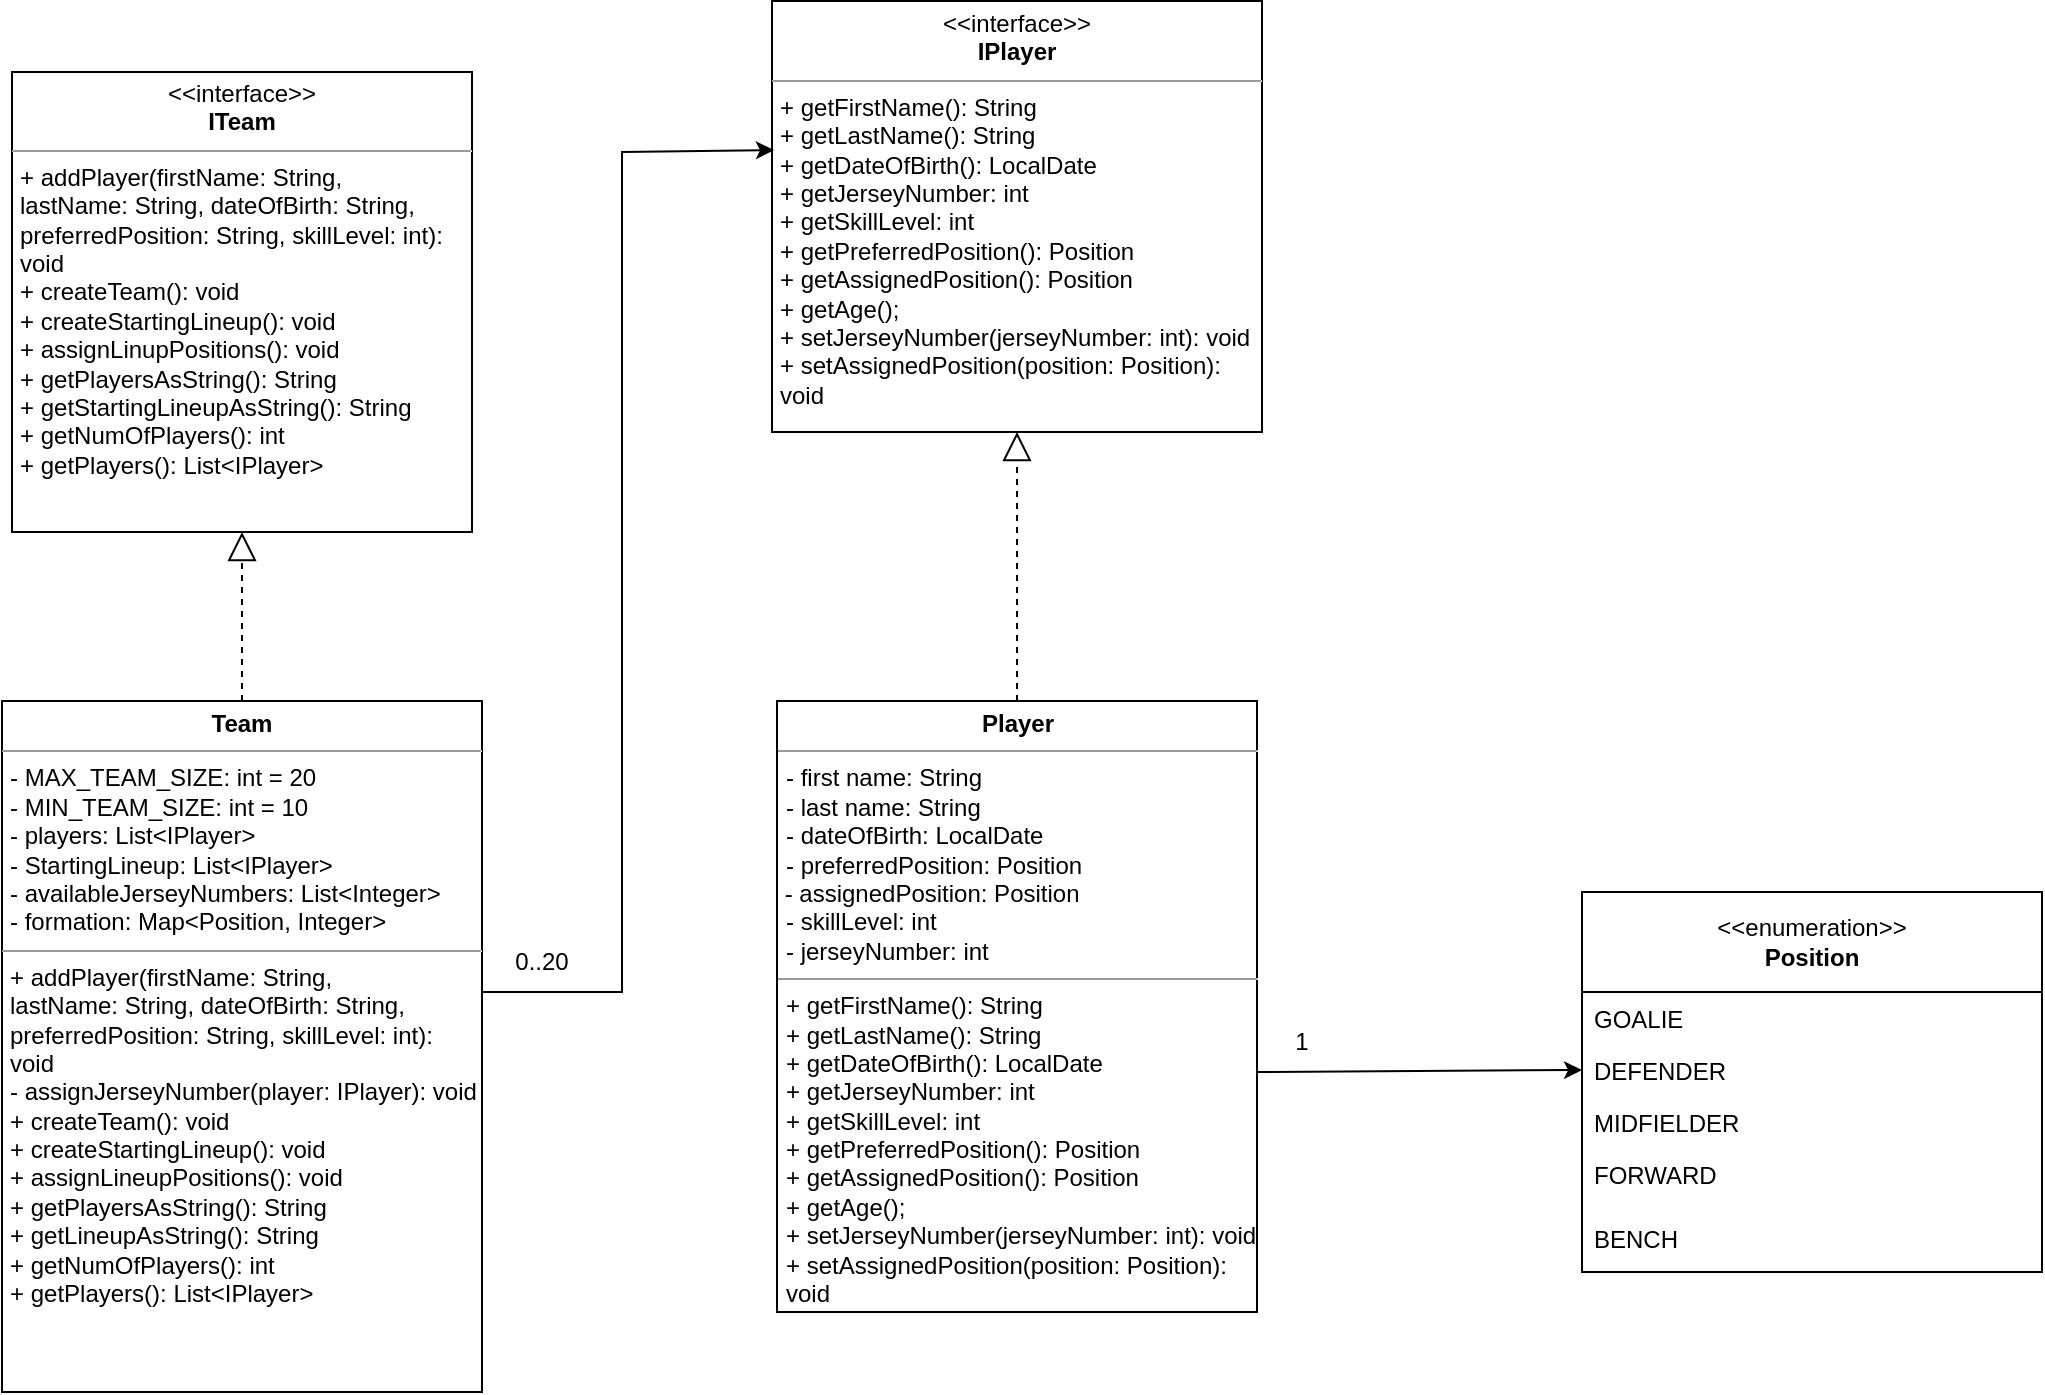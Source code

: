 <mxfile version="21.6.6" type="device">
  <diagram name="Page-1" id="qtVFhQqWcqFBmYlISwJj">
    <mxGraphModel dx="1258" dy="717" grid="1" gridSize="10" guides="1" tooltips="1" connect="1" arrows="1" fold="1" page="1" pageScale="1" pageWidth="1600" pageHeight="1000" math="0" shadow="0">
      <root>
        <mxCell id="0" />
        <mxCell id="1" parent="0" />
        <mxCell id="wO8JFJLDXEY-wOcVRtjl-9" value="&lt;p style=&quot;margin:0px;margin-top:4px;text-align:center;&quot;&gt;&lt;b&gt;Team&lt;/b&gt;&lt;/p&gt;&lt;hr size=&quot;1&quot;&gt;&lt;p style=&quot;margin:0px;margin-left:4px;&quot;&gt;- MAX_TEAM_SIZE: int = 20&amp;nbsp; &amp;nbsp; &amp;nbsp; &amp;nbsp;&amp;nbsp;&lt;/p&gt;&lt;p style=&quot;margin:0px;margin-left:4px;&quot;&gt;&lt;span style=&quot;background-color: initial;&quot;&gt;- MIN_TEAM_SIZE: int = 10&amp;nbsp;&amp;nbsp;&lt;/span&gt;&lt;/p&gt;&lt;p style=&quot;margin:0px;margin-left:4px;&quot;&gt;- players: List&amp;lt;IPlayer&amp;gt;&lt;span style=&quot;background-color: initial;&quot;&gt;&lt;br&gt;&lt;/span&gt;&lt;/p&gt;&lt;p style=&quot;margin:0px;margin-left:4px;&quot;&gt;- StartingLineup: List&amp;lt;IPlayer&amp;gt;&lt;/p&gt;&lt;p style=&quot;margin:0px;margin-left:4px;&quot;&gt;- availableJerseyNumbers: List&amp;lt;Integer&amp;gt;&lt;/p&gt;&lt;p style=&quot;margin:0px;margin-left:4px;&quot;&gt;- formation: Map&amp;lt;Position, Integer&amp;gt;&lt;/p&gt;&lt;hr size=&quot;1&quot;&gt;&lt;p style=&quot;border-color: var(--border-color); margin: 0px 0px 0px 4px;&quot;&gt;+ addPlayer(firstName: String, lastName:&amp;nbsp;&lt;span style=&quot;background-color: initial;&quot;&gt;String, dateOfBirth: String, preferredPosition: String, skillLevel: int): void&lt;/span&gt;&lt;/p&gt;&lt;p style=&quot;border-color: var(--border-color); margin: 0px 0px 0px 4px;&quot;&gt;- assignJerseyNumber(player: IPlayer): void&lt;/p&gt;&lt;p style=&quot;border-color: var(--border-color); margin: 0px 0px 0px 4px;&quot;&gt;+ createTeam(): void&lt;/p&gt;&lt;p style=&quot;border-color: var(--border-color); margin: 0px 0px 0px 4px;&quot;&gt;+ createStartingLineup(): void&lt;/p&gt;&lt;p style=&quot;border-color: var(--border-color); margin: 0px 0px 0px 4px;&quot;&gt;+ assignLineupPositions(): void&lt;/p&gt;&lt;p style=&quot;border-color: var(--border-color); margin: 0px 0px 0px 4px;&quot;&gt;&lt;span style=&quot;background-color: initial;&quot;&gt;+ getPlayersAsString(): String&lt;/span&gt;&lt;br&gt;&lt;/p&gt;&lt;p style=&quot;border-color: var(--border-color); margin: 0px 0px 0px 4px;&quot;&gt;+ getLineupAsString(): String&lt;/p&gt;&lt;p style=&quot;border-color: var(--border-color); margin: 0px 0px 0px 4px;&quot;&gt;+ getNumOfPlayers(): int&lt;/p&gt;&lt;p style=&quot;border-color: var(--border-color); margin: 0px 0px 0px 4px;&quot;&gt;+ getPlayers(): List&amp;lt;IPlayer&amp;gt;&lt;/p&gt;&lt;div&gt;&lt;br&gt;&lt;/div&gt;&lt;p style=&quot;border-color: var(--border-color); margin: 0px 0px 0px 4px;&quot;&gt;&lt;br style=&quot;border-color: var(--border-color);&quot;&gt;&lt;/p&gt;" style="verticalAlign=top;align=left;overflow=fill;fontSize=12;fontFamily=Helvetica;html=1;whiteSpace=wrap;" parent="1" vertex="1">
          <mxGeometry x="270" y="514.5" width="240" height="345.5" as="geometry" />
        </mxCell>
        <mxCell id="ublJpa-fbUbrUqshdWfl-1" value="&amp;lt;&amp;lt;enumeration&amp;gt;&amp;gt;&lt;br&gt;&lt;b&gt;Position&lt;/b&gt;" style="swimlane;fontStyle=0;childLayout=stackLayout;horizontal=1;startSize=50;fillColor=none;horizontalStack=0;resizeParent=1;resizeParentMax=0;resizeLast=0;collapsible=1;marginBottom=0;whiteSpace=wrap;html=1;" parent="1" vertex="1">
          <mxGeometry x="1060" y="610" width="230" height="190" as="geometry" />
        </mxCell>
        <mxCell id="ublJpa-fbUbrUqshdWfl-2" value="GOALIE" style="text;strokeColor=none;fillColor=none;align=left;verticalAlign=top;spacingLeft=4;spacingRight=4;overflow=hidden;rotatable=0;points=[[0,0.5],[1,0.5]];portConstraint=eastwest;whiteSpace=wrap;html=1;" parent="ublJpa-fbUbrUqshdWfl-1" vertex="1">
          <mxGeometry y="50" width="230" height="26" as="geometry" />
        </mxCell>
        <mxCell id="IAnj-3WDZg3Ez-HBwkOR-2" value="DEFENDER" style="text;strokeColor=none;fillColor=none;align=left;verticalAlign=top;spacingLeft=4;spacingRight=4;overflow=hidden;rotatable=0;points=[[0,0.5],[1,0.5]];portConstraint=eastwest;whiteSpace=wrap;html=1;" parent="ublJpa-fbUbrUqshdWfl-1" vertex="1">
          <mxGeometry y="76" width="230" height="26" as="geometry" />
        </mxCell>
        <mxCell id="IAnj-3WDZg3Ez-HBwkOR-3" value="MIDFIELDER" style="text;strokeColor=none;fillColor=none;align=left;verticalAlign=top;spacingLeft=4;spacingRight=4;overflow=hidden;rotatable=0;points=[[0,0.5],[1,0.5]];portConstraint=eastwest;whiteSpace=wrap;html=1;" parent="ublJpa-fbUbrUqshdWfl-1" vertex="1">
          <mxGeometry y="102" width="230" height="26" as="geometry" />
        </mxCell>
        <mxCell id="ublJpa-fbUbrUqshdWfl-3" value="FORWARD" style="text;strokeColor=none;fillColor=none;align=left;verticalAlign=top;spacingLeft=4;spacingRight=4;overflow=hidden;rotatable=0;points=[[0,0.5],[1,0.5]];portConstraint=eastwest;whiteSpace=wrap;html=1;" parent="ublJpa-fbUbrUqshdWfl-1" vertex="1">
          <mxGeometry y="128" width="230" height="32" as="geometry" />
        </mxCell>
        <mxCell id="S9d5jOaCnGvQ-aZLbQVF-3" value="BENCH" style="text;strokeColor=none;fillColor=none;align=left;verticalAlign=top;spacingLeft=4;spacingRight=4;overflow=hidden;rotatable=0;points=[[0,0.5],[1,0.5]];portConstraint=eastwest;whiteSpace=wrap;html=1;" parent="ublJpa-fbUbrUqshdWfl-1" vertex="1">
          <mxGeometry y="160" width="230" height="30" as="geometry" />
        </mxCell>
        <mxCell id="IAnj-3WDZg3Ez-HBwkOR-4" value="&lt;p style=&quot;margin:0px;margin-top:4px;text-align:center;&quot;&gt;&lt;b&gt;Player&lt;/b&gt;&lt;/p&gt;&lt;hr size=&quot;1&quot;&gt;&lt;p style=&quot;margin:0px;margin-left:4px;&quot;&gt;- first name: String&lt;/p&gt;&lt;p style=&quot;margin:0px;margin-left:4px;&quot;&gt;- last name: String&lt;/p&gt;&lt;p style=&quot;margin:0px;margin-left:4px;&quot;&gt;- dateOfBirth: LocalDate&lt;/p&gt;&lt;p style=&quot;margin:0px;margin-left:4px;&quot;&gt;- preferredPosition: Position&lt;/p&gt;&amp;nbsp;- assignedPosition: Position&lt;p style=&quot;margin:0px;margin-left:4px;&quot;&gt;- skillLevel: int&lt;br&gt;&lt;/p&gt;&lt;p style=&quot;margin:0px;margin-left:4px;&quot;&gt;- jerseyNumber: int&lt;/p&gt;&lt;hr size=&quot;1&quot;&gt;&lt;p style=&quot;border-color: var(--border-color); margin: 0px 0px 0px 4px;&quot;&gt;+ getFirstName(): String&lt;/p&gt;&lt;p style=&quot;border-color: var(--border-color); margin: 0px 0px 0px 4px;&quot;&gt;+ getLastName(): String&lt;/p&gt;&lt;p style=&quot;border-color: var(--border-color); margin: 0px 0px 0px 4px;&quot;&gt;+ getDateOfBirth(): LocalDate&lt;/p&gt;&lt;p style=&quot;border-color: var(--border-color); margin: 0px 0px 0px 4px;&quot;&gt;+ getJerseyNumber: int&lt;/p&gt;&lt;p style=&quot;border-color: var(--border-color); margin: 0px 0px 0px 4px;&quot;&gt;+ getSkillLevel: int&lt;/p&gt;&lt;p style=&quot;border-color: var(--border-color); margin: 0px 0px 0px 4px;&quot;&gt;+ getPreferredPosition(): Position&lt;/p&gt;&lt;p style=&quot;border-color: var(--border-color); margin: 0px 0px 0px 4px;&quot;&gt;+ getAssignedPosition(): Position&lt;/p&gt;&lt;p style=&quot;border-color: var(--border-color); margin: 0px 0px 0px 4px;&quot;&gt;+ getAge();&lt;/p&gt;&lt;p style=&quot;border-color: var(--border-color); margin: 0px 0px 0px 4px;&quot;&gt;+ setJerseyNumber(jerseyNumber: int): void&lt;/p&gt;&lt;p style=&quot;border-color: var(--border-color); margin: 0px 0px 0px 4px;&quot;&gt;+ setAssignedPosition(position: Position): void&lt;br style=&quot;border-color: var(--border-color);&quot;&gt;&lt;/p&gt;&lt;p style=&quot;border-color: var(--border-color); margin: 0px 0px 0px 4px;&quot;&gt;&lt;br style=&quot;border-color: var(--border-color);&quot;&gt;&lt;/p&gt;&lt;p style=&quot;margin:0px;margin-left:4px;&quot;&gt;&lt;br&gt;&lt;/p&gt;" style="verticalAlign=top;align=left;overflow=fill;fontSize=12;fontFamily=Helvetica;html=1;whiteSpace=wrap;" parent="1" vertex="1">
          <mxGeometry x="657.5" y="514.5" width="240" height="305.5" as="geometry" />
        </mxCell>
        <mxCell id="IAnj-3WDZg3Ez-HBwkOR-8" value="" style="endArrow=block;dashed=1;endFill=0;endSize=12;html=1;rounded=0;exitX=0.5;exitY=0;exitDx=0;exitDy=0;entryX=0.5;entryY=1;entryDx=0;entryDy=0;" parent="1" source="IAnj-3WDZg3Ez-HBwkOR-4" target="IAnj-3WDZg3Ez-HBwkOR-10" edge="1">
          <mxGeometry width="160" relative="1" as="geometry">
            <mxPoint x="892.79" y="509" as="sourcePoint" />
            <mxPoint x="893" y="453" as="targetPoint" />
          </mxGeometry>
        </mxCell>
        <mxCell id="IAnj-3WDZg3Ez-HBwkOR-10" value="&lt;p style=&quot;margin:0px;margin-top:4px;text-align:center;&quot;&gt;&amp;lt;&amp;lt;interface&amp;gt;&amp;gt;&lt;br style=&quot;border-color: var(--border-color);&quot;&gt;&lt;b&gt;IPlayer&lt;/b&gt;&lt;/p&gt;&lt;hr size=&quot;1&quot;&gt;&lt;p style=&quot;margin:0px;margin-left:4px;&quot;&gt;&lt;/p&gt;&lt;p style=&quot;margin:0px;margin-left:4px;&quot;&gt;+ getFirstName(): String&lt;/p&gt;&lt;p style=&quot;margin:0px;margin-left:4px;&quot;&gt;+ getLastName(): String&lt;/p&gt;&lt;p style=&quot;margin:0px;margin-left:4px;&quot;&gt;+ getDateOfBirth(): LocalDate&lt;/p&gt;&lt;p style=&quot;margin:0px;margin-left:4px;&quot;&gt;+ getJerseyNumber: int&lt;/p&gt;&lt;p style=&quot;margin:0px;margin-left:4px;&quot;&gt;+ getSkillLevel: int&lt;/p&gt;&lt;p style=&quot;margin:0px;margin-left:4px;&quot;&gt;+ getPreferredPosition(): Position&lt;/p&gt;&lt;p style=&quot;border-color: var(--border-color); margin: 0px 0px 0px 4px;&quot;&gt;+ getAssignedPosition(): Position&lt;/p&gt;&lt;p style=&quot;border-color: var(--border-color); margin: 0px 0px 0px 4px;&quot;&gt;+ getAge();&lt;/p&gt;&lt;p style=&quot;margin:0px;margin-left:4px;&quot;&gt;+ setJerseyNumber(jerseyNumber: int): void&lt;/p&gt;&lt;p style=&quot;margin:0px;margin-left:4px;&quot;&gt;+ setAssignedPosition(position: Position): void&lt;br&gt;&lt;/p&gt;&lt;p style=&quot;margin:0px;margin-left:4px;&quot;&gt;&lt;br&gt;&lt;/p&gt;" style="verticalAlign=top;align=left;overflow=fill;fontSize=12;fontFamily=Helvetica;html=1;whiteSpace=wrap;" parent="1" vertex="1">
          <mxGeometry x="655" y="164.5" width="245" height="215.5" as="geometry" />
        </mxCell>
        <mxCell id="IAnj-3WDZg3Ez-HBwkOR-17" value="&lt;p style=&quot;margin:0px;margin-top:4px;text-align:center;&quot;&gt;&amp;lt;&amp;lt;interface&amp;gt;&amp;gt;&lt;br style=&quot;border-color: var(--border-color);&quot;&gt;&lt;b&gt;ITeam&lt;/b&gt;&lt;/p&gt;&lt;hr size=&quot;1&quot;&gt;&lt;p style=&quot;margin:0px;margin-left:4px;&quot;&gt;&lt;/p&gt;&lt;p style=&quot;border-color: var(--border-color); margin: 0px 0px 0px 4px;&quot;&gt;+ addPlayer(firstName: String, lastName:&amp;nbsp;String, dateOfBirth: String, preferredPosition: String, skillLevel: int): void&lt;/p&gt;&lt;p style=&quot;border-color: var(--border-color); margin: 0px 0px 0px 4px;&quot;&gt;+ createTeam(): void&lt;/p&gt;&lt;p style=&quot;border-color: var(--border-color); margin: 0px 0px 0px 4px;&quot;&gt;+ createStartingLineup(): void&lt;/p&gt;&lt;p style=&quot;border-color: var(--border-color); margin: 0px 0px 0px 4px;&quot;&gt;+ assignLinupPositions(): void&lt;/p&gt;&lt;p style=&quot;border-color: var(--border-color); margin: 0px 0px 0px 4px;&quot;&gt;+ getPlayersAsString(): String&lt;/p&gt;&lt;p style=&quot;border-color: var(--border-color); margin: 0px 0px 0px 4px;&quot;&gt;+ getStartingLineupAsString(): String&lt;/p&gt;&lt;p style=&quot;border-color: var(--border-color); margin: 0px 0px 0px 4px;&quot;&gt;+ getNumOfPlayers(): int&lt;br&gt;&lt;/p&gt;&lt;p style=&quot;border-color: var(--border-color); margin: 0px 0px 0px 4px;&quot;&gt;+ getPlayers(): List&amp;lt;IPlayer&amp;gt;&lt;br&gt;&lt;/p&gt;&lt;p style=&quot;margin:0px;margin-left:4px;&quot;&gt;&lt;br&gt;&lt;/p&gt;" style="verticalAlign=top;align=left;overflow=fill;fontSize=12;fontFamily=Helvetica;html=1;whiteSpace=wrap;" parent="1" vertex="1">
          <mxGeometry x="275" y="200" width="230" height="230" as="geometry" />
        </mxCell>
        <mxCell id="IAnj-3WDZg3Ez-HBwkOR-19" value="" style="endArrow=block;dashed=1;endFill=0;endSize=12;html=1;rounded=0;entryX=0.5;entryY=1;entryDx=0;entryDy=0;exitX=0.5;exitY=0;exitDx=0;exitDy=0;" parent="1" source="wO8JFJLDXEY-wOcVRtjl-9" target="IAnj-3WDZg3Ez-HBwkOR-17" edge="1">
          <mxGeometry width="160" relative="1" as="geometry">
            <mxPoint x="415" y="534.5" as="sourcePoint" />
            <mxPoint x="492.79" y="433" as="targetPoint" />
          </mxGeometry>
        </mxCell>
        <mxCell id="CSrVKL0sertEcDmo0zq_-2" value="1" style="text;html=1;strokeColor=none;fillColor=none;align=center;verticalAlign=middle;whiteSpace=wrap;rounded=0;" vertex="1" parent="1">
          <mxGeometry x="890" y="670" width="60" height="30" as="geometry" />
        </mxCell>
        <mxCell id="CSrVKL0sertEcDmo0zq_-4" value="" style="endArrow=classic;html=1;rounded=0;entryX=0.004;entryY=0.346;entryDx=0;entryDy=0;entryPerimeter=0;" edge="1" parent="1" target="IAnj-3WDZg3Ez-HBwkOR-10">
          <mxGeometry width="50" height="50" relative="1" as="geometry">
            <mxPoint x="510" y="660" as="sourcePoint" />
            <mxPoint x="650" y="250" as="targetPoint" />
            <Array as="points">
              <mxPoint x="580" y="660" />
              <mxPoint x="580" y="240" />
            </Array>
          </mxGeometry>
        </mxCell>
        <mxCell id="CSrVKL0sertEcDmo0zq_-10" value="" style="endArrow=classic;html=1;rounded=0;exitX=1;exitY=0.64;exitDx=0;exitDy=0;exitPerimeter=0;entryX=0;entryY=0.5;entryDx=0;entryDy=0;" edge="1" parent="1" target="IAnj-3WDZg3Ez-HBwkOR-2">
          <mxGeometry width="50" height="50" relative="1" as="geometry">
            <mxPoint x="897.5" y="700" as="sourcePoint" />
            <mxPoint x="1072.5" y="702.99" as="targetPoint" />
          </mxGeometry>
        </mxCell>
        <mxCell id="CSrVKL0sertEcDmo0zq_-11" value="0..20" style="text;html=1;strokeColor=none;fillColor=none;align=center;verticalAlign=middle;whiteSpace=wrap;rounded=0;" vertex="1" parent="1">
          <mxGeometry x="510" y="630" width="60" height="30" as="geometry" />
        </mxCell>
      </root>
    </mxGraphModel>
  </diagram>
</mxfile>
